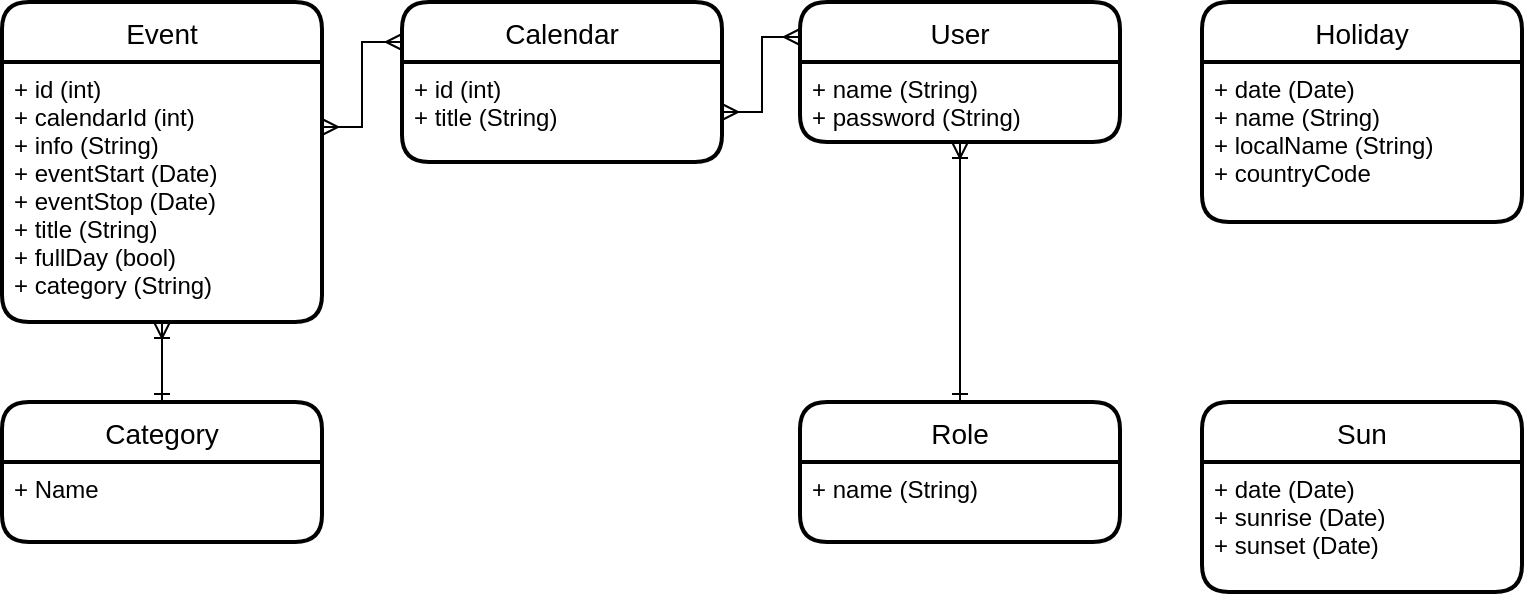 <mxfile version="13.10.2" type="device" pages="6"><diagram id="4MHBFdUTomk0nhbbfEWe" name="Entities"><mxGraphModel dx="1295" dy="745" grid="1" gridSize="10" guides="1" tooltips="1" connect="1" arrows="1" fold="1" page="1" pageScale="1" pageWidth="1169" pageHeight="827" math="0" shadow="0"><root><mxCell id="0"/><mxCell id="1" parent="0"/><mxCell id="1pg_oPot-Y2ViT9OZ-sJ-22" style="edgeStyle=orthogonalEdgeStyle;rounded=0;orthogonalLoop=1;jettySize=auto;html=1;exitX=0.5;exitY=0;exitDx=0;exitDy=0;entryX=0.5;entryY=1;entryDx=0;entryDy=0;startArrow=ERone;startFill=0;endArrow=ERoneToMany;endFill=0;" parent="1" source="1pg_oPot-Y2ViT9OZ-sJ-1" target="1pg_oPot-Y2ViT9OZ-sJ-4" edge="1"><mxGeometry relative="1" as="geometry"/></mxCell><mxCell id="1pg_oPot-Y2ViT9OZ-sJ-1" value="Category" style="swimlane;childLayout=stackLayout;horizontal=1;startSize=30;horizontalStack=0;rounded=1;fontSize=14;fontStyle=0;strokeWidth=2;resizeParent=0;resizeLast=1;shadow=0;dashed=0;align=center;" parent="1" vertex="1"><mxGeometry x="160" y="360" width="160" height="70" as="geometry"/></mxCell><mxCell id="1pg_oPot-Y2ViT9OZ-sJ-2" value="+ Name&#10;" style="align=left;strokeColor=none;fillColor=none;spacingLeft=4;fontSize=12;verticalAlign=top;resizable=0;rotatable=0;part=1;" parent="1pg_oPot-Y2ViT9OZ-sJ-1" vertex="1"><mxGeometry y="30" width="160" height="40" as="geometry"/></mxCell><mxCell id="1pg_oPot-Y2ViT9OZ-sJ-3" value="Event" style="swimlane;childLayout=stackLayout;horizontal=1;startSize=30;horizontalStack=0;rounded=1;fontSize=14;fontStyle=0;strokeWidth=2;resizeParent=0;resizeLast=1;shadow=0;dashed=0;align=center;" parent="1" vertex="1"><mxGeometry x="160" y="160" width="160" height="160" as="geometry"/></mxCell><mxCell id="1pg_oPot-Y2ViT9OZ-sJ-4" value="+ id (int)&#10;+ calendarId (int)&#10;+ info (String)&#10;+ eventStart (Date)&#10;+ eventStop (Date)&#10;+ title (String)&#10;+ fullDay (bool)&#10;+ category (String)&#10;" style="align=left;strokeColor=none;fillColor=none;spacingLeft=4;fontSize=12;verticalAlign=top;resizable=0;rotatable=0;part=1;" parent="1pg_oPot-Y2ViT9OZ-sJ-3" vertex="1"><mxGeometry y="30" width="160" height="130" as="geometry"/></mxCell><mxCell id="1pg_oPot-Y2ViT9OZ-sJ-6" value="Calendar" style="swimlane;childLayout=stackLayout;horizontal=1;startSize=30;horizontalStack=0;rounded=1;fontSize=14;fontStyle=0;strokeWidth=2;resizeParent=0;resizeLast=1;shadow=0;dashed=0;align=center;" parent="1" vertex="1"><mxGeometry x="360" y="160" width="160" height="80" as="geometry"/></mxCell><mxCell id="1pg_oPot-Y2ViT9OZ-sJ-7" value="+ id (int)&#10;+ title (String)&#10;" style="align=left;strokeColor=none;fillColor=none;spacingLeft=4;fontSize=12;verticalAlign=top;resizable=0;rotatable=0;part=1;" parent="1pg_oPot-Y2ViT9OZ-sJ-6" vertex="1"><mxGeometry y="30" width="160" height="50" as="geometry"/></mxCell><mxCell id="1pg_oPot-Y2ViT9OZ-sJ-8" value="User" style="swimlane;childLayout=stackLayout;horizontal=1;startSize=30;horizontalStack=0;rounded=1;fontSize=14;fontStyle=0;strokeWidth=2;resizeParent=0;resizeLast=1;shadow=0;dashed=0;align=center;" parent="1" vertex="1"><mxGeometry x="559" y="160" width="160" height="70" as="geometry"/></mxCell><mxCell id="1pg_oPot-Y2ViT9OZ-sJ-9" value="+ name (String)&#10;+ password (String)&#10;" style="align=left;strokeColor=none;fillColor=none;spacingLeft=4;fontSize=12;verticalAlign=top;resizable=0;rotatable=0;part=1;" parent="1pg_oPot-Y2ViT9OZ-sJ-8" vertex="1"><mxGeometry y="30" width="160" height="40" as="geometry"/></mxCell><mxCell id="1pg_oPot-Y2ViT9OZ-sJ-21" style="edgeStyle=orthogonalEdgeStyle;rounded=0;orthogonalLoop=1;jettySize=auto;html=1;exitX=0.5;exitY=0;exitDx=0;exitDy=0;entryX=0.5;entryY=1;entryDx=0;entryDy=0;startArrow=ERone;startFill=0;endArrow=ERoneToMany;endFill=0;" parent="1" source="1pg_oPot-Y2ViT9OZ-sJ-10" target="1pg_oPot-Y2ViT9OZ-sJ-9" edge="1"><mxGeometry relative="1" as="geometry"/></mxCell><mxCell id="1pg_oPot-Y2ViT9OZ-sJ-10" value="Role" style="swimlane;childLayout=stackLayout;horizontal=1;startSize=30;horizontalStack=0;rounded=1;fontSize=14;fontStyle=0;strokeWidth=2;resizeParent=0;resizeLast=1;shadow=0;dashed=0;align=center;" parent="1" vertex="1"><mxGeometry x="559" y="360" width="160" height="70" as="geometry"/></mxCell><mxCell id="1pg_oPot-Y2ViT9OZ-sJ-11" value="+ name (String)&#10;" style="align=left;strokeColor=none;fillColor=none;spacingLeft=4;fontSize=12;verticalAlign=top;resizable=0;rotatable=0;part=1;" parent="1pg_oPot-Y2ViT9OZ-sJ-10" vertex="1"><mxGeometry y="30" width="160" height="40" as="geometry"/></mxCell><mxCell id="1pg_oPot-Y2ViT9OZ-sJ-13" value="Holiday" style="swimlane;childLayout=stackLayout;horizontal=1;startSize=30;horizontalStack=0;rounded=1;fontSize=14;fontStyle=0;strokeWidth=2;resizeParent=0;resizeLast=1;shadow=0;dashed=0;align=center;" parent="1" vertex="1"><mxGeometry x="760" y="160" width="160" height="110" as="geometry"/></mxCell><mxCell id="1pg_oPot-Y2ViT9OZ-sJ-14" value="+ date (Date)&#10;+ name (String)&#10;+ localName (String)&#10;+ countryCode&#10;" style="align=left;strokeColor=none;fillColor=none;spacingLeft=4;fontSize=12;verticalAlign=top;resizable=0;rotatable=0;part=1;" parent="1pg_oPot-Y2ViT9OZ-sJ-13" vertex="1"><mxGeometry y="30" width="160" height="80" as="geometry"/></mxCell><mxCell id="1pg_oPot-Y2ViT9OZ-sJ-15" value="Sun" style="swimlane;childLayout=stackLayout;horizontal=1;startSize=30;horizontalStack=0;rounded=1;fontSize=14;fontStyle=0;strokeWidth=2;resizeParent=0;resizeLast=1;shadow=0;dashed=0;align=center;" parent="1" vertex="1"><mxGeometry x="760" y="360" width="160" height="95" as="geometry"/></mxCell><mxCell id="1pg_oPot-Y2ViT9OZ-sJ-16" value="+ date (Date)&#10;+ sunrise (Date)&#10;+ sunset (Date)&#10;" style="align=left;strokeColor=none;fillColor=none;spacingLeft=4;fontSize=12;verticalAlign=top;resizable=0;rotatable=0;part=1;" parent="1pg_oPot-Y2ViT9OZ-sJ-15" vertex="1"><mxGeometry y="30" width="160" height="65" as="geometry"/></mxCell><mxCell id="1pg_oPot-Y2ViT9OZ-sJ-26" style="edgeStyle=orthogonalEdgeStyle;rounded=0;orthogonalLoop=1;jettySize=auto;html=1;exitX=1;exitY=0.25;exitDx=0;exitDy=0;entryX=0;entryY=0.25;entryDx=0;entryDy=0;startArrow=ERmany;startFill=0;endArrow=ERmany;endFill=0;" parent="1" source="1pg_oPot-Y2ViT9OZ-sJ-4" target="1pg_oPot-Y2ViT9OZ-sJ-6" edge="1"><mxGeometry relative="1" as="geometry"/></mxCell><mxCell id="1pg_oPot-Y2ViT9OZ-sJ-27" style="edgeStyle=orthogonalEdgeStyle;rounded=0;orthogonalLoop=1;jettySize=auto;html=1;exitX=1;exitY=0.5;exitDx=0;exitDy=0;entryX=0;entryY=0.25;entryDx=0;entryDy=0;startArrow=ERmany;startFill=0;endArrow=ERmany;endFill=0;" parent="1" source="1pg_oPot-Y2ViT9OZ-sJ-7" target="1pg_oPot-Y2ViT9OZ-sJ-8" edge="1"><mxGeometry relative="1" as="geometry"/></mxCell></root></mxGraphModel></diagram><diagram id="K5kdl8vmSlh5-x9K1jto" name="DTOs"><mxGraphModel dx="1307" dy="855" grid="1" gridSize="10" guides="1" tooltips="1" connect="1" arrows="1" fold="1" page="1" pageScale="1" pageWidth="1169" pageHeight="827" math="0" shadow="0"><root><mxCell id="cZbVFgGJwVU1bbubYT5V-0"/><mxCell id="cZbVFgGJwVU1bbubYT5V-1" parent="cZbVFgGJwVU1bbubYT5V-0"/><mxCell id="7-VPZqHYBWlgmSnPAsjL-0" value="HolidayDTO" style="swimlane;fontStyle=1;align=center;verticalAlign=top;childLayout=stackLayout;horizontal=1;startSize=26;horizontalStack=0;resizeParent=1;resizeParentMax=0;resizeLast=0;collapsible=1;marginBottom=0;" vertex="1" parent="cZbVFgGJwVU1bbubYT5V-1"><mxGeometry x="680" y="200" width="160" height="160" as="geometry"/></mxCell><mxCell id="7-VPZqHYBWlgmSnPAsjL-1" value="- int id&#10;- Date date&#10;- String name&#10;- String localName&#10;- String countryCode" style="text;strokeColor=none;fillColor=none;align=left;verticalAlign=top;spacingLeft=4;spacingRight=4;overflow=hidden;rotatable=0;points=[[0,0.5],[1,0.5]];portConstraint=eastwest;" vertex="1" parent="7-VPZqHYBWlgmSnPAsjL-0"><mxGeometry y="26" width="160" height="84" as="geometry"/></mxCell><mxCell id="7-VPZqHYBWlgmSnPAsjL-2" value="" style="line;strokeWidth=1;fillColor=none;align=left;verticalAlign=middle;spacingTop=-1;spacingLeft=3;spacingRight=3;rotatable=0;labelPosition=right;points=[];portConstraint=eastwest;" vertex="1" parent="7-VPZqHYBWlgmSnPAsjL-0"><mxGeometry y="110" width="160" height="8" as="geometry"/></mxCell><mxCell id="7-VPZqHYBWlgmSnPAsjL-3" value="Constructor(int, Date,&#10; String, String, String)" style="text;strokeColor=none;fillColor=none;align=left;verticalAlign=top;spacingLeft=4;spacingRight=4;overflow=hidden;rotatable=0;points=[[0,0.5],[1,0.5]];portConstraint=eastwest;" vertex="1" parent="7-VPZqHYBWlgmSnPAsjL-0"><mxGeometry y="118" width="160" height="42" as="geometry"/></mxCell><mxCell id="7-VPZqHYBWlgmSnPAsjL-4" value="EventDTO" style="swimlane;fontStyle=1;align=center;verticalAlign=top;childLayout=stackLayout;horizontal=1;startSize=26;horizontalStack=0;resizeParent=1;resizeParentMax=0;resizeLast=0;collapsible=1;marginBottom=0;" vertex="1" parent="cZbVFgGJwVU1bbubYT5V-1"><mxGeometry x="80" y="200" width="160" height="220" as="geometry"/></mxCell><mxCell id="7-VPZqHYBWlgmSnPAsjL-5" value="- int id&#10;- int calendarId&#10;- String info&#10;- Date eventStart&#10;- Date eventStop&#10;- String title&#10;- boolean fullDay&#10;- String category" style="text;strokeColor=none;fillColor=none;align=left;verticalAlign=top;spacingLeft=4;spacingRight=4;overflow=hidden;rotatable=0;points=[[0,0.5],[1,0.5]];portConstraint=eastwest;" vertex="1" parent="7-VPZqHYBWlgmSnPAsjL-4"><mxGeometry y="26" width="160" height="124" as="geometry"/></mxCell><mxCell id="7-VPZqHYBWlgmSnPAsjL-6" value="" style="line;strokeWidth=1;fillColor=none;align=left;verticalAlign=middle;spacingTop=-1;spacingLeft=3;spacingRight=3;rotatable=0;labelPosition=right;points=[];portConstraint=eastwest;" vertex="1" parent="7-VPZqHYBWlgmSnPAsjL-4"><mxGeometry y="150" width="160" height="8" as="geometry"/></mxCell><mxCell id="7-VPZqHYBWlgmSnPAsjL-7" value="Constructor(String, int,&#10;String, Date, Date, String&#10;boolean, String)" style="text;strokeColor=none;fillColor=none;align=left;verticalAlign=top;spacingLeft=4;spacingRight=4;overflow=hidden;rotatable=0;points=[[0,0.5],[1,0.5]];portConstraint=eastwest;" vertex="1" parent="7-VPZqHYBWlgmSnPAsjL-4"><mxGeometry y="158" width="160" height="62" as="geometry"/></mxCell><mxCell id="7-VPZqHYBWlgmSnPAsjL-8" value="SunDTO" style="swimlane;fontStyle=1;align=center;verticalAlign=top;childLayout=stackLayout;horizontal=1;startSize=26;horizontalStack=0;resizeParent=1;resizeParentMax=0;resizeLast=0;collapsible=1;marginBottom=0;" vertex="1" parent="cZbVFgGJwVU1bbubYT5V-1"><mxGeometry x="680" y="400" width="160" height="120" as="geometry"/></mxCell><mxCell id="7-VPZqHYBWlgmSnPAsjL-9" value="- Date date&#10;- Date sunrise&#10;- Date sunset" style="text;strokeColor=none;fillColor=none;align=left;verticalAlign=top;spacingLeft=4;spacingRight=4;overflow=hidden;rotatable=0;points=[[0,0.5],[1,0.5]];portConstraint=eastwest;" vertex="1" parent="7-VPZqHYBWlgmSnPAsjL-8"><mxGeometry y="26" width="160" height="54" as="geometry"/></mxCell><mxCell id="7-VPZqHYBWlgmSnPAsjL-10" value="" style="line;strokeWidth=1;fillColor=none;align=left;verticalAlign=middle;spacingTop=-1;spacingLeft=3;spacingRight=3;rotatable=0;labelPosition=right;points=[];portConstraint=eastwest;" vertex="1" parent="7-VPZqHYBWlgmSnPAsjL-8"><mxGeometry y="80" width="160" height="8" as="geometry"/></mxCell><mxCell id="7-VPZqHYBWlgmSnPAsjL-11" value="Constructor(Date, Date)" style="text;strokeColor=none;fillColor=none;align=left;verticalAlign=top;spacingLeft=4;spacingRight=4;overflow=hidden;rotatable=0;points=[[0,0.5],[1,0.5]];portConstraint=eastwest;" vertex="1" parent="7-VPZqHYBWlgmSnPAsjL-8"><mxGeometry y="88" width="160" height="32" as="geometry"/></mxCell><mxCell id="7-VPZqHYBWlgmSnPAsjL-12" value="CalendarDTO" style="swimlane;fontStyle=1;align=center;verticalAlign=top;childLayout=stackLayout;horizontal=1;startSize=26;horizontalStack=0;resizeParent=1;resizeParentMax=0;resizeLast=0;collapsible=1;marginBottom=0;" vertex="1" parent="cZbVFgGJwVU1bbubYT5V-1"><mxGeometry x="280" y="200" width="160" height="120" as="geometry"/></mxCell><mxCell id="7-VPZqHYBWlgmSnPAsjL-13" value="- int id&#10;- String title&#10;- List events" style="text;strokeColor=none;fillColor=none;align=left;verticalAlign=top;spacingLeft=4;spacingRight=4;overflow=hidden;rotatable=0;points=[[0,0.5],[1,0.5]];portConstraint=eastwest;" vertex="1" parent="7-VPZqHYBWlgmSnPAsjL-12"><mxGeometry y="26" width="160" height="54" as="geometry"/></mxCell><mxCell id="7-VPZqHYBWlgmSnPAsjL-14" value="" style="line;strokeWidth=1;fillColor=none;align=left;verticalAlign=middle;spacingTop=-1;spacingLeft=3;spacingRight=3;rotatable=0;labelPosition=right;points=[];portConstraint=eastwest;" vertex="1" parent="7-VPZqHYBWlgmSnPAsjL-12"><mxGeometry y="80" width="160" height="8" as="geometry"/></mxCell><mxCell id="7-VPZqHYBWlgmSnPAsjL-15" value="Constructor(int, String)" style="text;strokeColor=none;fillColor=none;align=left;verticalAlign=top;spacingLeft=4;spacingRight=4;overflow=hidden;rotatable=0;points=[[0,0.5],[1,0.5]];portConstraint=eastwest;" vertex="1" parent="7-VPZqHYBWlgmSnPAsjL-12"><mxGeometry y="88" width="160" height="32" as="geometry"/></mxCell><mxCell id="ubEY8fGEcsX8zEODk5Qh-0" value="UserDTO" style="swimlane;fontStyle=1;align=center;verticalAlign=top;childLayout=stackLayout;horizontal=1;startSize=26;horizontalStack=0;resizeParent=1;resizeParentMax=0;resizeLast=0;collapsible=1;marginBottom=0;" vertex="1" parent="cZbVFgGJwVU1bbubYT5V-1"><mxGeometry x="480" y="200" width="160" height="120" as="geometry"/></mxCell><mxCell id="ubEY8fGEcsX8zEODk5Qh-1" value="- String username&#10;- String password&#10;- List calendars" style="text;strokeColor=none;fillColor=none;align=left;verticalAlign=top;spacingLeft=4;spacingRight=4;overflow=hidden;rotatable=0;points=[[0,0.5],[1,0.5]];portConstraint=eastwest;" vertex="1" parent="ubEY8fGEcsX8zEODk5Qh-0"><mxGeometry y="26" width="160" height="54" as="geometry"/></mxCell><mxCell id="ubEY8fGEcsX8zEODk5Qh-2" value="" style="line;strokeWidth=1;fillColor=none;align=left;verticalAlign=middle;spacingTop=-1;spacingLeft=3;spacingRight=3;rotatable=0;labelPosition=right;points=[];portConstraint=eastwest;" vertex="1" parent="ubEY8fGEcsX8zEODk5Qh-0"><mxGeometry y="80" width="160" height="8" as="geometry"/></mxCell><mxCell id="ubEY8fGEcsX8zEODk5Qh-3" value="Constructor(String, String)" style="text;strokeColor=none;fillColor=none;align=left;verticalAlign=top;spacingLeft=4;spacingRight=4;overflow=hidden;rotatable=0;points=[[0,0.5],[1,0.5]];portConstraint=eastwest;" vertex="1" parent="ubEY8fGEcsX8zEODk5Qh-0"><mxGeometry y="88" width="160" height="32" as="geometry"/></mxCell></root></mxGraphModel></diagram><diagram id="m2507D8yktbVCnz1UY6v" name="Facades"><mxGraphModel dx="1111" dy="727" grid="1" gridSize="10" guides="1" tooltips="1" connect="1" arrows="1" fold="1" page="1" pageScale="1" pageWidth="1169" pageHeight="827" math="0" shadow="0"><root><mxCell id="MvpewQqLVIIIvf-_T_Mr-0"/><mxCell id="MvpewQqLVIIIvf-_T_Mr-1" parent="MvpewQqLVIIIvf-_T_Mr-0"/><mxCell id="DVdffs8K0rPt2p-kwds2-0" value="UserFacade" style="swimlane;fontStyle=1;align=center;verticalAlign=top;childLayout=stackLayout;horizontal=1;startSize=26;horizontalStack=0;resizeParent=1;resizeParentMax=0;resizeLast=0;collapsible=1;marginBottom=0;" vertex="1" parent="MvpewQqLVIIIvf-_T_Mr-1"><mxGeometry x="600" y="200" width="240" height="52" as="geometry"/></mxCell><mxCell id="DVdffs8K0rPt2p-kwds2-1" value="+ getVerifiedUser(String, String) User" style="text;strokeColor=none;fillColor=none;align=left;verticalAlign=top;spacingLeft=4;spacingRight=4;overflow=hidden;rotatable=0;points=[[0,0.5],[1,0.5]];portConstraint=eastwest;" vertex="1" parent="DVdffs8K0rPt2p-kwds2-0"><mxGeometry y="26" width="240" height="26" as="geometry"/></mxCell><mxCell id="DVdffs8K0rPt2p-kwds2-4" value="DataFetcherFacade" style="swimlane;fontStyle=1;align=center;verticalAlign=top;childLayout=stackLayout;horizontal=1;startSize=26;horizontalStack=0;resizeParent=1;resizeParentMax=0;resizeLast=0;collapsible=1;marginBottom=0;" vertex="1" parent="MvpewQqLVIIIvf-_T_Mr-1"><mxGeometry x="40" y="80" width="240" height="70" as="geometry"/></mxCell><mxCell id="DVdffs8K0rPt2p-kwds2-5" value="+ getDTO(String) DTO&#10;+ getDTOlist(String) Collection&lt;DTO&gt;" style="text;strokeColor=none;fillColor=none;align=left;verticalAlign=top;spacingLeft=4;spacingRight=4;overflow=hidden;rotatable=0;points=[[0,0.5],[1,0.5]];portConstraint=eastwest;" vertex="1" parent="DVdffs8K0rPt2p-kwds2-4"><mxGeometry y="26" width="240" height="44" as="geometry"/></mxCell><mxCell id="DVdffs8K0rPt2p-kwds2-8" value="CalendarFacade" style="swimlane;fontStyle=1;align=center;verticalAlign=top;childLayout=stackLayout;horizontal=1;startSize=26;horizontalStack=0;resizeParent=1;resizeParentMax=0;resizeLast=0;collapsible=1;marginBottom=0;" vertex="1" parent="MvpewQqLVIIIvf-_T_Mr-1"><mxGeometry x="40" y="200" width="240" height="70" as="geometry"/></mxCell><mxCell id="DVdffs8K0rPt2p-kwds2-9" value="+ newCalendar(User) Calendar" style="text;strokeColor=none;fillColor=none;align=left;verticalAlign=top;spacingLeft=4;spacingRight=4;overflow=hidden;rotatable=0;points=[[0,0.5],[1,0.5]];portConstraint=eastwest;" vertex="1" parent="DVdffs8K0rPt2p-kwds2-8"><mxGeometry y="26" width="240" height="44" as="geometry"/></mxCell><mxCell id="42z4KhycYeb1_gu4jXsY-0" value="EventFacade" style="swimlane;fontStyle=1;align=center;verticalAlign=top;childLayout=stackLayout;horizontal=1;startSize=26;horizontalStack=0;resizeParent=1;resizeParentMax=0;resizeLast=0;collapsible=1;marginBottom=0;" vertex="1" parent="MvpewQqLVIIIvf-_T_Mr-1"><mxGeometry x="320" y="200" width="240" height="70" as="geometry"/></mxCell><mxCell id="42z4KhycYeb1_gu4jXsY-1" value="+ createEvent() Event&#10;+ getEvent() Event" style="text;strokeColor=none;fillColor=none;align=left;verticalAlign=top;spacingLeft=4;spacingRight=4;overflow=hidden;rotatable=0;points=[[0,0.5],[1,0.5]];portConstraint=eastwest;" vertex="1" parent="42z4KhycYeb1_gu4jXsY-0"><mxGeometry y="26" width="240" height="44" as="geometry"/></mxCell></root></mxGraphModel></diagram><diagram id="kHfDkmrRvh9VgaAY7csx" name="Rest"><mxGraphModel dx="1587" dy="1039" grid="1" gridSize="10" guides="1" tooltips="1" connect="1" arrows="1" fold="1" page="1" pageScale="1" pageWidth="1169" pageHeight="827" math="0" shadow="0"><root><mxCell id="hvKCHBazlxG_iloY20g8-0"/><mxCell id="hvKCHBazlxG_iloY20g8-1" parent="hvKCHBazlxG_iloY20g8-0"/><mxCell id="JLBslmZVK1DiRrpvemRP-0" value="ApplicationConfig" style="swimlane;fontStyle=1;align=center;verticalAlign=top;childLayout=stackLayout;horizontal=1;startSize=26;horizontalStack=0;resizeParent=1;resizeParentMax=0;resizeLast=0;collapsible=1;marginBottom=0;" vertex="1" parent="hvKCHBazlxG_iloY20g8-1"><mxGeometry x="120" y="80" width="160" height="52" as="geometry"/></mxCell><mxCell id="JLBslmZVK1DiRrpvemRP-1" value="system" style="text;strokeColor=none;fillColor=none;align=left;verticalAlign=top;spacingLeft=4;spacingRight=4;overflow=hidden;rotatable=0;points=[[0,0.5],[1,0.5]];portConstraint=eastwest;fontStyle=2" vertex="1" parent="JLBslmZVK1DiRrpvemRP-0"><mxGeometry y="26" width="160" height="26" as="geometry"/></mxCell><mxCell id="87UbtZcsiz-0E-dGTuky-0" value="UserResource" style="swimlane;fontStyle=1;align=center;verticalAlign=top;childLayout=stackLayout;horizontal=1;startSize=26;horizontalStack=0;resizeParent=1;resizeParentMax=0;resizeLast=0;collapsible=1;marginBottom=0;" vertex="1" parent="hvKCHBazlxG_iloY20g8-1"><mxGeometry x="320" y="80" width="320" height="70" as="geometry"/></mxCell><mxCell id="87UbtZcsiz-0E-dGTuky-1" value="@get&#10;+ getUserOnName(String) UserDTO" style="text;strokeColor=none;fillColor=none;align=left;verticalAlign=top;spacingLeft=4;spacingRight=4;overflow=hidden;rotatable=0;points=[[0,0.5],[1,0.5]];portConstraint=eastwest;" vertex="1" parent="87UbtZcsiz-0E-dGTuky-0"><mxGeometry y="26" width="320" height="44" as="geometry"/></mxCell><mxCell id="KD3912ivOrPKGhfpV068-5" value="HolidayResource" style="swimlane;fontStyle=1;align=center;verticalAlign=top;childLayout=stackLayout;horizontal=1;startSize=26;horizontalStack=0;resizeParent=1;resizeParentMax=0;resizeLast=0;collapsible=1;marginBottom=0;" vertex="1" parent="hvKCHBazlxG_iloY20g8-1"><mxGeometry x="120" y="321" width="240" height="110" as="geometry"/></mxCell><mxCell id="KD3912ivOrPKGhfpV068-6" value="@get&#10;+ getAllHolidays() List&lt;HolidayDTO&gt;&#10;&#10;@get&#10;+ getHolidayOnDate(Date) HolidayDTO&#10;" style="text;strokeColor=none;fillColor=none;align=left;verticalAlign=top;spacingLeft=4;spacingRight=4;overflow=hidden;rotatable=0;points=[[0,0.5],[1,0.5]];portConstraint=eastwest;" vertex="1" parent="KD3912ivOrPKGhfpV068-5"><mxGeometry y="26" width="240" height="84" as="geometry"/></mxCell><mxCell id="KD3912ivOrPKGhfpV068-7" value="SunResource" style="swimlane;fontStyle=1;align=center;verticalAlign=top;childLayout=stackLayout;horizontal=1;startSize=26;horizontalStack=0;resizeParent=1;resizeParentMax=0;resizeLast=0;collapsible=1;marginBottom=0;" vertex="1" parent="hvKCHBazlxG_iloY20g8-1"><mxGeometry x="400" y="321" width="240" height="120" as="geometry"/></mxCell><mxCell id="KD3912ivOrPKGhfpV068-8" value="@get&#10;+ getAllSuns() List&lt;SunDTO&gt;&#10;&#10;@get&#10;+ getSunOnDate(Date) SunDTO" style="text;strokeColor=none;fillColor=none;align=left;verticalAlign=top;spacingLeft=4;spacingRight=4;overflow=hidden;rotatable=0;points=[[0,0.5],[1,0.5]];portConstraint=eastwest;" vertex="1" parent="KD3912ivOrPKGhfpV068-7"><mxGeometry y="26" width="240" height="94" as="geometry"/></mxCell><mxCell id="KD3912ivOrPKGhfpV068-10" value="CalendarResource" style="swimlane;fontStyle=1;align=center;verticalAlign=top;childLayout=stackLayout;horizontal=1;startSize=26;horizontalStack=0;resizeParent=1;resizeParentMax=0;resizeLast=0;collapsible=1;marginBottom=0;" vertex="1" parent="hvKCHBazlxG_iloY20g8-1"><mxGeometry x="680" y="80" width="320" height="70" as="geometry"/></mxCell><mxCell id="KD3912ivOrPKGhfpV068-11" value="@get&#10;+ getCalendarsByUser(String) List&lt;CalendarDTO&gt;&#10;&#10;" style="text;strokeColor=none;fillColor=none;align=left;verticalAlign=top;spacingLeft=4;spacingRight=4;overflow=hidden;rotatable=0;points=[[0,0.5],[1,0.5]];portConstraint=eastwest;" vertex="1" parent="KD3912ivOrPKGhfpV068-10"><mxGeometry y="26" width="320" height="44" as="geometry"/></mxCell><mxCell id="_FCP2g2hdq0OxiQVTcs--1" value="EventResource" style="swimlane;fontStyle=1;align=center;verticalAlign=top;childLayout=stackLayout;horizontal=1;startSize=26;horizontalStack=0;resizeParent=1;resizeParentMax=0;resizeLast=0;collapsible=1;marginBottom=0;" vertex="1" parent="hvKCHBazlxG_iloY20g8-1"><mxGeometry x="1040" y="80" width="320" height="70" as="geometry"/></mxCell><mxCell id="_FCP2g2hdq0OxiQVTcs--2" value="@get&#10;+ getEventsByCalendar(int) List&lt;EventDTO&gt;&#10;&#10;" style="text;strokeColor=none;fillColor=none;align=left;verticalAlign=top;spacingLeft=4;spacingRight=4;overflow=hidden;rotatable=0;points=[[0,0.5],[1,0.5]];portConstraint=eastwest;" vertex="1" parent="_FCP2g2hdq0OxiQVTcs--1"><mxGeometry y="26" width="320" height="44" as="geometry"/></mxCell></root></mxGraphModel></diagram><diagram id="OmJyi9FYeWgZkBY8fw48" name="Utils"><mxGraphModel dx="815" dy="855" grid="1" gridSize="10" guides="1" tooltips="1" connect="1" arrows="1" fold="1" page="1" pageScale="1" pageWidth="1169" pageHeight="827" math="0" shadow="0"><root><mxCell id="4xlt3RttMxf1Kh-6EI-X-0"/><mxCell id="4xlt3RttMxf1Kh-6EI-X-1" parent="4xlt3RttMxf1Kh-6EI-X-0"/><mxCell id="OeaqJMdQyoOKvdISeeUQ-0" value="HttpUtils" style="swimlane;fontStyle=1;align=center;verticalAlign=top;childLayout=stackLayout;horizontal=1;startSize=26;horizontalStack=0;resizeParent=1;resizeParentMax=0;resizeLast=0;collapsible=1;marginBottom=0;" vertex="1" parent="4xlt3RttMxf1Kh-6EI-X-1"><mxGeometry x="80" y="80" width="180" height="52" as="geometry"/></mxCell><mxCell id="OeaqJMdQyoOKvdISeeUQ-1" value="+ fetchData(String) String" style="text;strokeColor=none;fillColor=none;align=left;verticalAlign=top;spacingLeft=4;spacingRight=4;overflow=hidden;rotatable=0;points=[[0,0.5],[1,0.5]];portConstraint=eastwest;" vertex="1" parent="OeaqJMdQyoOKvdISeeUQ-0"><mxGeometry y="26" width="180" height="26" as="geometry"/></mxCell><mxCell id="OeaqJMdQyoOKvdISeeUQ-4" value="SetupDummies" style="swimlane;fontStyle=1;align=center;verticalAlign=top;childLayout=stackLayout;horizontal=1;startSize=26;horizontalStack=0;resizeParent=1;resizeParentMax=0;resizeLast=0;collapsible=1;marginBottom=0;" vertex="1" parent="4xlt3RttMxf1Kh-6EI-X-1"><mxGeometry x="280" y="80" width="180" height="110" as="geometry"/></mxCell><mxCell id="OeaqJMdQyoOKvdISeeUQ-5" value="+ main() void&#10;- createDummyUsers() void&#10;- createDummyHoidays() void&#10;- createDummySuns() void&#10;- createDummyUsers() void" style="text;strokeColor=none;fillColor=none;align=left;verticalAlign=top;spacingLeft=4;spacingRight=4;overflow=hidden;rotatable=0;points=[[0,0.5],[1,0.5]];portConstraint=eastwest;fontStyle=0" vertex="1" parent="OeaqJMdQyoOKvdISeeUQ-4"><mxGeometry y="26" width="180" height="84" as="geometry"/></mxCell><mxCell id="OeaqJMdQyoOKvdISeeUQ-6" value="SetupBaseline" style="swimlane;fontStyle=1;align=center;verticalAlign=top;childLayout=stackLayout;horizontal=1;startSize=26;horizontalStack=0;resizeParent=1;resizeParentMax=0;resizeLast=0;collapsible=1;marginBottom=0;" vertex="1" parent="4xlt3RttMxf1Kh-6EI-X-1"><mxGeometry x="480" y="80" width="180" height="80" as="geometry"/></mxCell><mxCell id="OeaqJMdQyoOKvdISeeUQ-7" value="+ main() void&#10;- createRoles() void&#10;- createCategories() void" style="text;strokeColor=none;fillColor=none;align=left;verticalAlign=top;spacingLeft=4;spacingRight=4;overflow=hidden;rotatable=0;points=[[0,0.5],[1,0.5]];portConstraint=eastwest;" vertex="1" parent="OeaqJMdQyoOKvdISeeUQ-6"><mxGeometry y="26" width="180" height="54" as="geometry"/></mxCell></root></mxGraphModel></diagram><diagram id="IquNTev5fLvt-dvv6hHY" name="DomæneModel"><mxGraphModel dx="815" dy="855" grid="1" gridSize="10" guides="1" tooltips="1" connect="1" arrows="1" fold="1" page="1" pageScale="1" pageWidth="1169" pageHeight="827" math="0" shadow="0"><root><mxCell id="ssCoRcq2jQ-8MqnbOfyA-0"/><mxCell id="ssCoRcq2jQ-8MqnbOfyA-1" parent="ssCoRcq2jQ-8MqnbOfyA-0"/><mxCell id="ssCoRcq2jQ-8MqnbOfyA-14" value="User" style="swimlane;fontStyle=0;childLayout=stackLayout;horizontal=1;startSize=26;fillColor=none;horizontalStack=0;resizeParent=1;resizeParentMax=0;resizeLast=0;collapsible=1;marginBottom=0;" vertex="1" parent="ssCoRcq2jQ-8MqnbOfyA-1"><mxGeometry x="520" y="200" width="160" height="180" as="geometry"/></mxCell><mxCell id="ssCoRcq2jQ-8MqnbOfyA-15" value="- String username&#10;- String password&#10;&#10;- List&lt;String&gt; roles&#10;- List&lt;Calendar&gt; calendars" style="text;strokeColor=none;fillColor=none;align=left;verticalAlign=top;spacingLeft=4;spacingRight=4;overflow=hidden;rotatable=0;points=[[0,0.5],[1,0.5]];portConstraint=eastwest;" vertex="1" parent="ssCoRcq2jQ-8MqnbOfyA-14"><mxGeometry y="26" width="160" height="154" as="geometry"/></mxCell><mxCell id="ssCoRcq2jQ-8MqnbOfyA-18" value="Calendar" style="swimlane;fontStyle=0;childLayout=stackLayout;horizontal=1;startSize=26;fillColor=none;horizontalStack=0;resizeParent=1;resizeParentMax=0;resizeLast=0;collapsible=1;marginBottom=0;" vertex="1" parent="ssCoRcq2jQ-8MqnbOfyA-1"><mxGeometry x="280" y="200" width="160" height="180" as="geometry"/></mxCell><mxCell id="ssCoRcq2jQ-8MqnbOfyA-19" value="- int id&#10;- String title&#10;&#10;- List&lt;Event&gt; events&#10;- List&lt;Holiday&gt; holidays&#10;- List&lt;Sun&gt; suns" style="text;strokeColor=none;fillColor=none;align=left;verticalAlign=top;spacingLeft=4;spacingRight=4;overflow=hidden;rotatable=0;points=[[0,0.5],[1,0.5]];portConstraint=eastwest;" vertex="1" parent="ssCoRcq2jQ-8MqnbOfyA-18"><mxGeometry y="26" width="160" height="154" as="geometry"/></mxCell><mxCell id="ssCoRcq2jQ-8MqnbOfyA-20" value="Role" style="swimlane;fontStyle=0;childLayout=stackLayout;horizontal=1;startSize=26;fillColor=none;horizontalStack=0;resizeParent=1;resizeParentMax=0;resizeLast=0;collapsible=1;marginBottom=0;" vertex="1" parent="ssCoRcq2jQ-8MqnbOfyA-1"><mxGeometry x="760" y="200" width="160" height="180" as="geometry"/></mxCell><mxCell id="ssCoRcq2jQ-8MqnbOfyA-21" value="- String role&#10;&#10;- List&lt;String&gt; roles" style="text;strokeColor=none;fillColor=none;align=left;verticalAlign=top;spacingLeft=4;spacingRight=4;overflow=hidden;rotatable=0;points=[[0,0.5],[1,0.5]];portConstraint=eastwest;" vertex="1" parent="ssCoRcq2jQ-8MqnbOfyA-20"><mxGeometry y="26" width="160" height="154" as="geometry"/></mxCell><mxCell id="ssCoRcq2jQ-8MqnbOfyA-22" style="edgeStyle=orthogonalEdgeStyle;rounded=0;orthogonalLoop=1;jettySize=auto;html=1;exitX=0;exitY=0.5;exitDx=0;exitDy=0;startArrow=ERmany;startFill=0;endArrow=ERmany;endFill=0;" edge="1" parent="ssCoRcq2jQ-8MqnbOfyA-1" source="ssCoRcq2jQ-8MqnbOfyA-21" target="ssCoRcq2jQ-8MqnbOfyA-15"><mxGeometry relative="1" as="geometry"/></mxCell><mxCell id="R8i260GDznrNySkBaX8V-0" value="Event" style="swimlane;fontStyle=0;childLayout=stackLayout;horizontal=1;startSize=26;fillColor=none;horizontalStack=0;resizeParent=1;resizeParentMax=0;resizeLast=0;collapsible=1;marginBottom=0;" vertex="1" parent="ssCoRcq2jQ-8MqnbOfyA-1"><mxGeometry x="40" y="200" width="160" height="180" as="geometry"/></mxCell><mxCell id="R8i260GDznrNySkBaX8V-1" value="- int id&#10;- int calendarId&#10;- String info&#10;- Date eventStart&#10;- Date eventStop&#10;- String title&#10;- boolean fullDay&#10;- String category" style="text;strokeColor=none;fillColor=none;align=left;verticalAlign=top;spacingLeft=4;spacingRight=4;overflow=hidden;rotatable=0;points=[[0,0.5],[1,0.5]];portConstraint=eastwest;" vertex="1" parent="R8i260GDznrNySkBaX8V-0"><mxGeometry y="26" width="160" height="154" as="geometry"/></mxCell><mxCell id="4M_Jk7rYn1VpsOPViYtN-0" style="edgeStyle=orthogonalEdgeStyle;rounded=0;orthogonalLoop=1;jettySize=auto;html=1;entryX=1;entryY=0.5;entryDx=0;entryDy=0;startArrow=diamondThin;startFill=0;endArrow=none;endFill=0;endSize=13;startSize=20;" edge="1" parent="ssCoRcq2jQ-8MqnbOfyA-1" source="ssCoRcq2jQ-8MqnbOfyA-19" target="R8i260GDznrNySkBaX8V-1"><mxGeometry relative="1" as="geometry"/></mxCell><mxCell id="4M_Jk7rYn1VpsOPViYtN-1" value="0..*" style="text;html=1;align=center;verticalAlign=middle;resizable=0;points=[];autosize=1;" vertex="1" parent="ssCoRcq2jQ-8MqnbOfyA-1"><mxGeometry x="200" y="270" width="30" height="20" as="geometry"/></mxCell><mxCell id="4M_Jk7rYn1VpsOPViYtN-2" value="1" style="text;html=1;align=center;verticalAlign=middle;resizable=0;points=[];autosize=1;" vertex="1" parent="ssCoRcq2jQ-8MqnbOfyA-1"><mxGeometry x="260" y="270" width="20" height="20" as="geometry"/></mxCell><mxCell id="4M_Jk7rYn1VpsOPViYtN-3" style="edgeStyle=orthogonalEdgeStyle;rounded=0;orthogonalLoop=1;jettySize=auto;html=1;entryX=1;entryY=0.5;entryDx=0;entryDy=0;startArrow=diamondThin;startFill=0;startSize=20;endArrow=none;endFill=0;endSize=13;" edge="1" parent="ssCoRcq2jQ-8MqnbOfyA-1" source="ssCoRcq2jQ-8MqnbOfyA-15" target="ssCoRcq2jQ-8MqnbOfyA-19"><mxGeometry relative="1" as="geometry"/></mxCell><mxCell id="4M_Jk7rYn1VpsOPViYtN-4" value="1..*" style="text;html=1;align=center;verticalAlign=middle;resizable=0;points=[];autosize=1;" vertex="1" parent="ssCoRcq2jQ-8MqnbOfyA-1"><mxGeometry x="440" y="270" width="30" height="20" as="geometry"/></mxCell><mxCell id="4M_Jk7rYn1VpsOPViYtN-5" value="1" style="text;html=1;align=center;verticalAlign=middle;resizable=0;points=[];autosize=1;" vertex="1" parent="ssCoRcq2jQ-8MqnbOfyA-1"><mxGeometry x="500" y="270" width="20" height="20" as="geometry"/></mxCell><mxCell id="Br4Ha7KUnygO9uMumAvI-4" style="edgeStyle=orthogonalEdgeStyle;rounded=0;orthogonalLoop=1;jettySize=auto;html=1;exitX=0.75;exitY=0;exitDx=0;exitDy=0;entryX=0.259;entryY=1.002;entryDx=0;entryDy=0;entryPerimeter=0;startArrow=none;startFill=0;startSize=20;endArrow=open;endFill=0;endSize=13;" edge="1" parent="ssCoRcq2jQ-8MqnbOfyA-1" source="Br4Ha7KUnygO9uMumAvI-0" target="ssCoRcq2jQ-8MqnbOfyA-19"><mxGeometry relative="1" as="geometry"/></mxCell><mxCell id="Br4Ha7KUnygO9uMumAvI-0" value="Holiday" style="swimlane;fontStyle=0;childLayout=stackLayout;horizontal=1;startSize=26;fillColor=none;horizontalStack=0;resizeParent=1;resizeParentMax=0;resizeLast=0;collapsible=1;marginBottom=0;" vertex="1" parent="ssCoRcq2jQ-8MqnbOfyA-1"><mxGeometry x="160" y="480" width="160" height="180" as="geometry"/></mxCell><mxCell id="Br4Ha7KUnygO9uMumAvI-1" value="- int id&#10;- Date date&#10;- String name&#10;- String localName&#10;- String CountryCode&#10;" style="text;strokeColor=none;fillColor=none;align=left;verticalAlign=top;spacingLeft=4;spacingRight=4;overflow=hidden;rotatable=0;points=[[0,0.5],[1,0.5]];portConstraint=eastwest;" vertex="1" parent="Br4Ha7KUnygO9uMumAvI-0"><mxGeometry y="26" width="160" height="154" as="geometry"/></mxCell><mxCell id="Br4Ha7KUnygO9uMumAvI-5" style="edgeStyle=orthogonalEdgeStyle;rounded=0;orthogonalLoop=1;jettySize=auto;html=1;exitX=0.25;exitY=0;exitDx=0;exitDy=0;entryX=0.73;entryY=0.994;entryDx=0;entryDy=0;entryPerimeter=0;startArrow=none;startFill=0;startSize=20;endArrow=open;endFill=0;endSize=13;" edge="1" parent="ssCoRcq2jQ-8MqnbOfyA-1" source="Br4Ha7KUnygO9uMumAvI-2" target="ssCoRcq2jQ-8MqnbOfyA-19"><mxGeometry relative="1" as="geometry"/></mxCell><mxCell id="Br4Ha7KUnygO9uMumAvI-2" value="Sun" style="swimlane;fontStyle=0;childLayout=stackLayout;horizontal=1;startSize=26;fillColor=none;horizontalStack=0;resizeParent=1;resizeParentMax=0;resizeLast=0;collapsible=1;marginBottom=0;" vertex="1" parent="ssCoRcq2jQ-8MqnbOfyA-1"><mxGeometry x="400" y="480" width="160" height="180" as="geometry"/></mxCell><mxCell id="Br4Ha7KUnygO9uMumAvI-3" value="- Date date&#10;- Date sunrise&#10;- Date sunset" style="text;strokeColor=none;fillColor=none;align=left;verticalAlign=top;spacingLeft=4;spacingRight=4;overflow=hidden;rotatable=0;points=[[0,0.5],[1,0.5]];portConstraint=eastwest;" vertex="1" parent="Br4Ha7KUnygO9uMumAvI-2"><mxGeometry y="26" width="160" height="154" as="geometry"/></mxCell></root></mxGraphModel></diagram></mxfile>